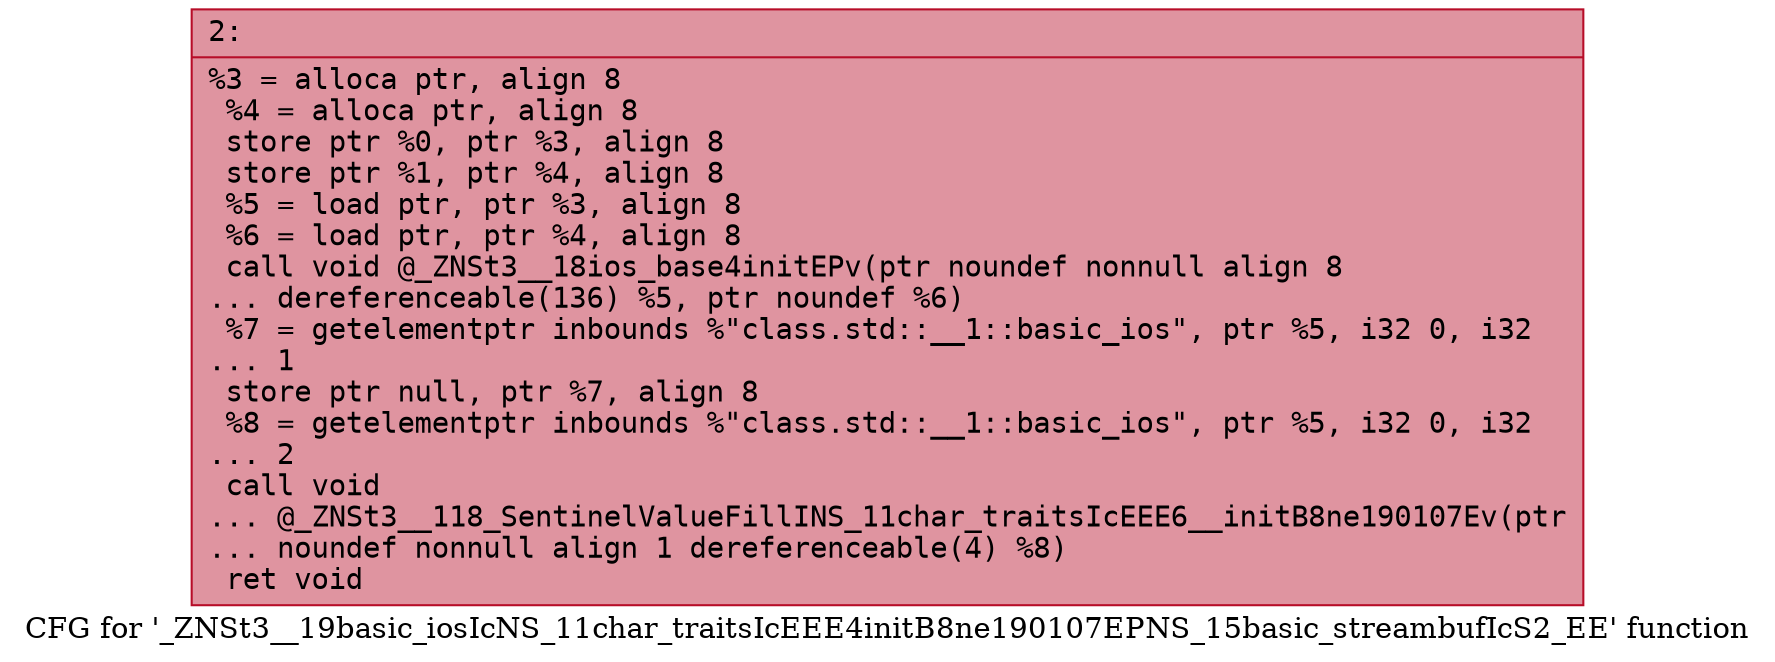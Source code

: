 digraph "CFG for '_ZNSt3__19basic_iosIcNS_11char_traitsIcEEE4initB8ne190107EPNS_15basic_streambufIcS2_EE' function" {
	label="CFG for '_ZNSt3__19basic_iosIcNS_11char_traitsIcEEE4initB8ne190107EPNS_15basic_streambufIcS2_EE' function";

	Node0x6000005c6170 [shape=record,color="#b70d28ff", style=filled, fillcolor="#b70d2870" fontname="Courier",label="{2:\l|  %3 = alloca ptr, align 8\l  %4 = alloca ptr, align 8\l  store ptr %0, ptr %3, align 8\l  store ptr %1, ptr %4, align 8\l  %5 = load ptr, ptr %3, align 8\l  %6 = load ptr, ptr %4, align 8\l  call void @_ZNSt3__18ios_base4initEPv(ptr noundef nonnull align 8\l... dereferenceable(136) %5, ptr noundef %6)\l  %7 = getelementptr inbounds %\"class.std::__1::basic_ios\", ptr %5, i32 0, i32\l... 1\l  store ptr null, ptr %7, align 8\l  %8 = getelementptr inbounds %\"class.std::__1::basic_ios\", ptr %5, i32 0, i32\l... 2\l  call void\l... @_ZNSt3__118_SentinelValueFillINS_11char_traitsIcEEE6__initB8ne190107Ev(ptr\l... noundef nonnull align 1 dereferenceable(4) %8)\l  ret void\l}"];
}

